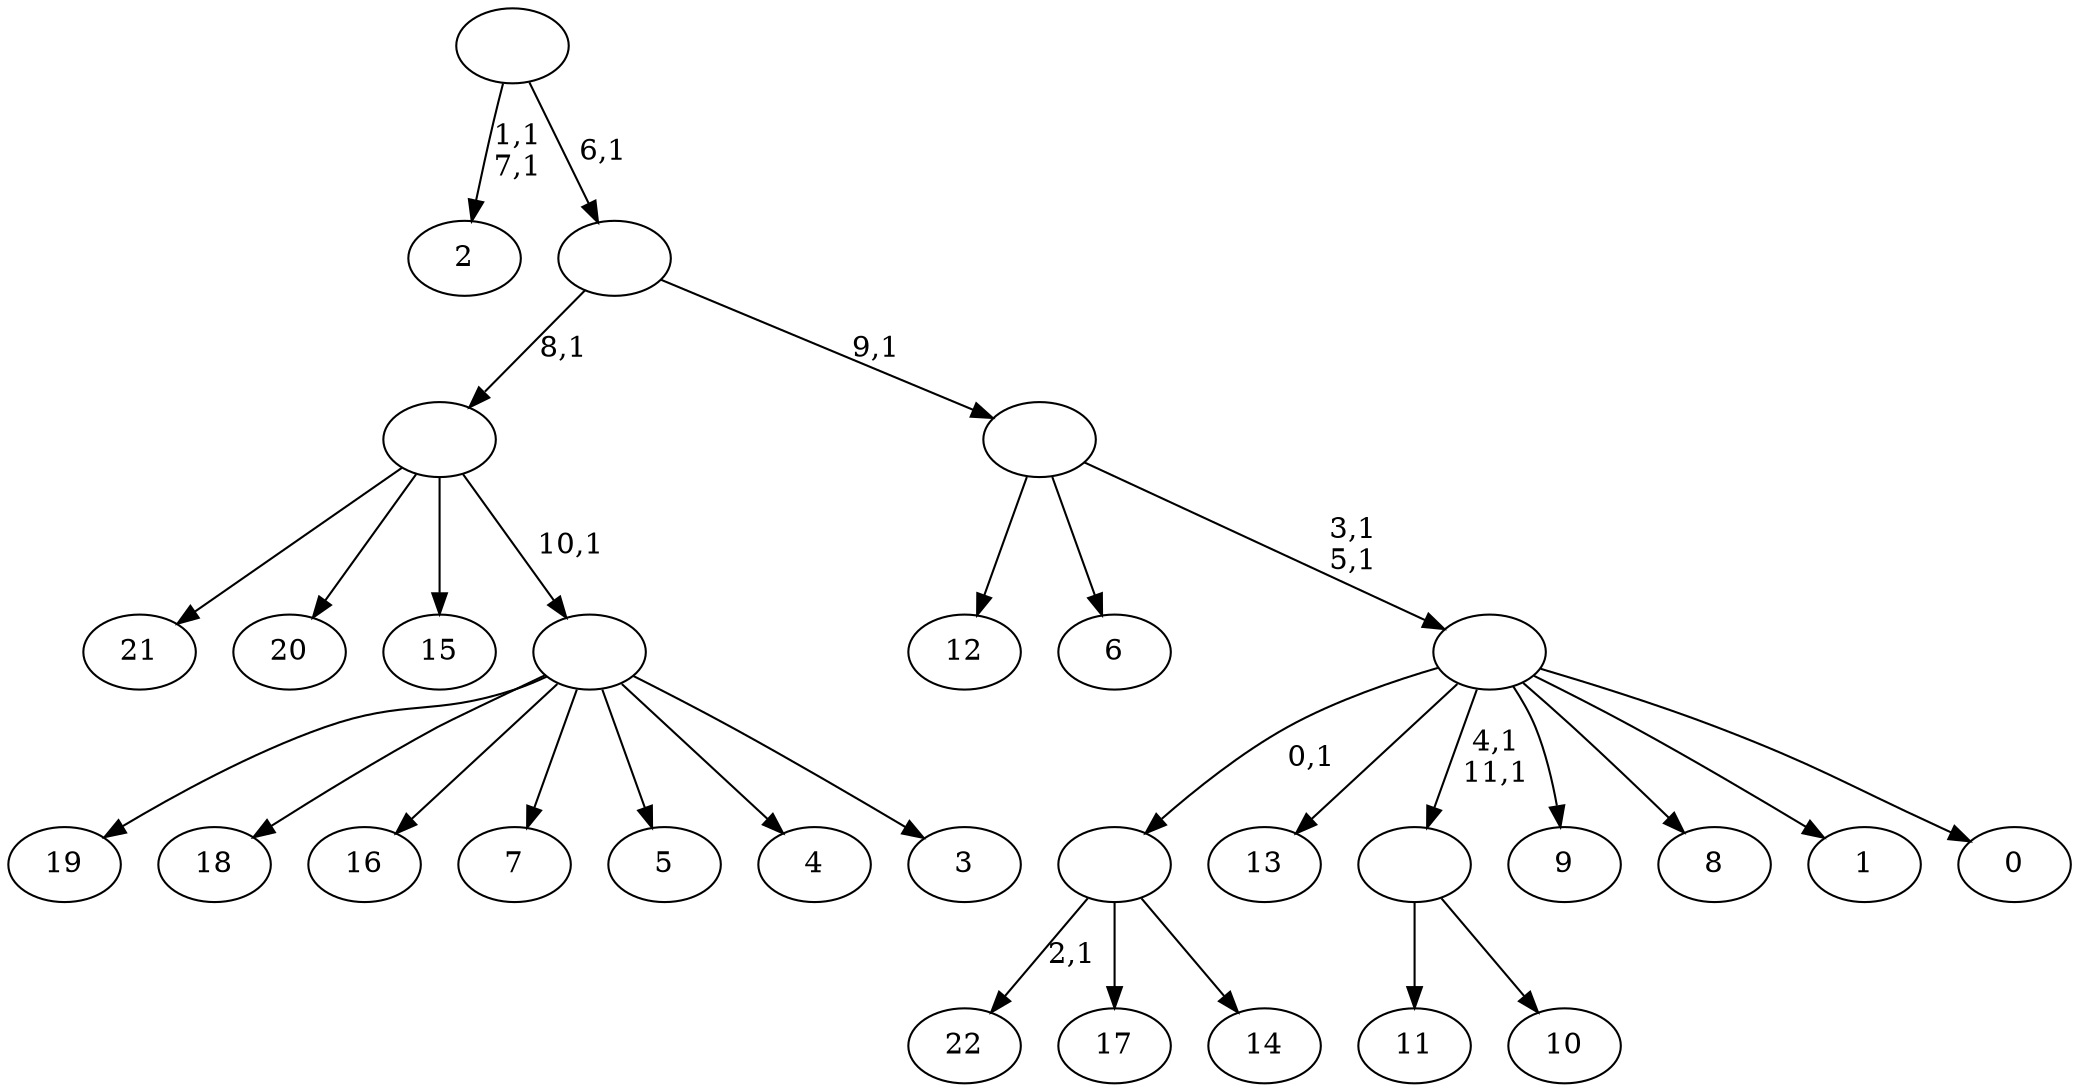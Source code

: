 digraph T {
	35 [label="22"]
	33 [label="21"]
	32 [label="20"]
	31 [label="19"]
	30 [label="18"]
	29 [label="17"]
	28 [label="16"]
	27 [label="15"]
	26 [label="14"]
	25 [label=""]
	24 [label="13"]
	23 [label="12"]
	22 [label="11"]
	21 [label="10"]
	20 [label=""]
	18 [label="9"]
	17 [label="8"]
	16 [label="7"]
	15 [label="6"]
	14 [label="5"]
	13 [label="4"]
	12 [label="3"]
	11 [label=""]
	10 [label=""]
	9 [label="2"]
	6 [label="1"]
	5 [label="0"]
	4 [label=""]
	2 [label=""]
	1 [label=""]
	0 [label=""]
	25 -> 35 [label="2,1"]
	25 -> 29 [label=""]
	25 -> 26 [label=""]
	20 -> 22 [label=""]
	20 -> 21 [label=""]
	11 -> 31 [label=""]
	11 -> 30 [label=""]
	11 -> 28 [label=""]
	11 -> 16 [label=""]
	11 -> 14 [label=""]
	11 -> 13 [label=""]
	11 -> 12 [label=""]
	10 -> 33 [label=""]
	10 -> 32 [label=""]
	10 -> 27 [label=""]
	10 -> 11 [label="10,1"]
	4 -> 20 [label="4,1\n11,1"]
	4 -> 25 [label="0,1"]
	4 -> 24 [label=""]
	4 -> 18 [label=""]
	4 -> 17 [label=""]
	4 -> 6 [label=""]
	4 -> 5 [label=""]
	2 -> 4 [label="3,1\n5,1"]
	2 -> 23 [label=""]
	2 -> 15 [label=""]
	1 -> 10 [label="8,1"]
	1 -> 2 [label="9,1"]
	0 -> 9 [label="1,1\n7,1"]
	0 -> 1 [label="6,1"]
}
